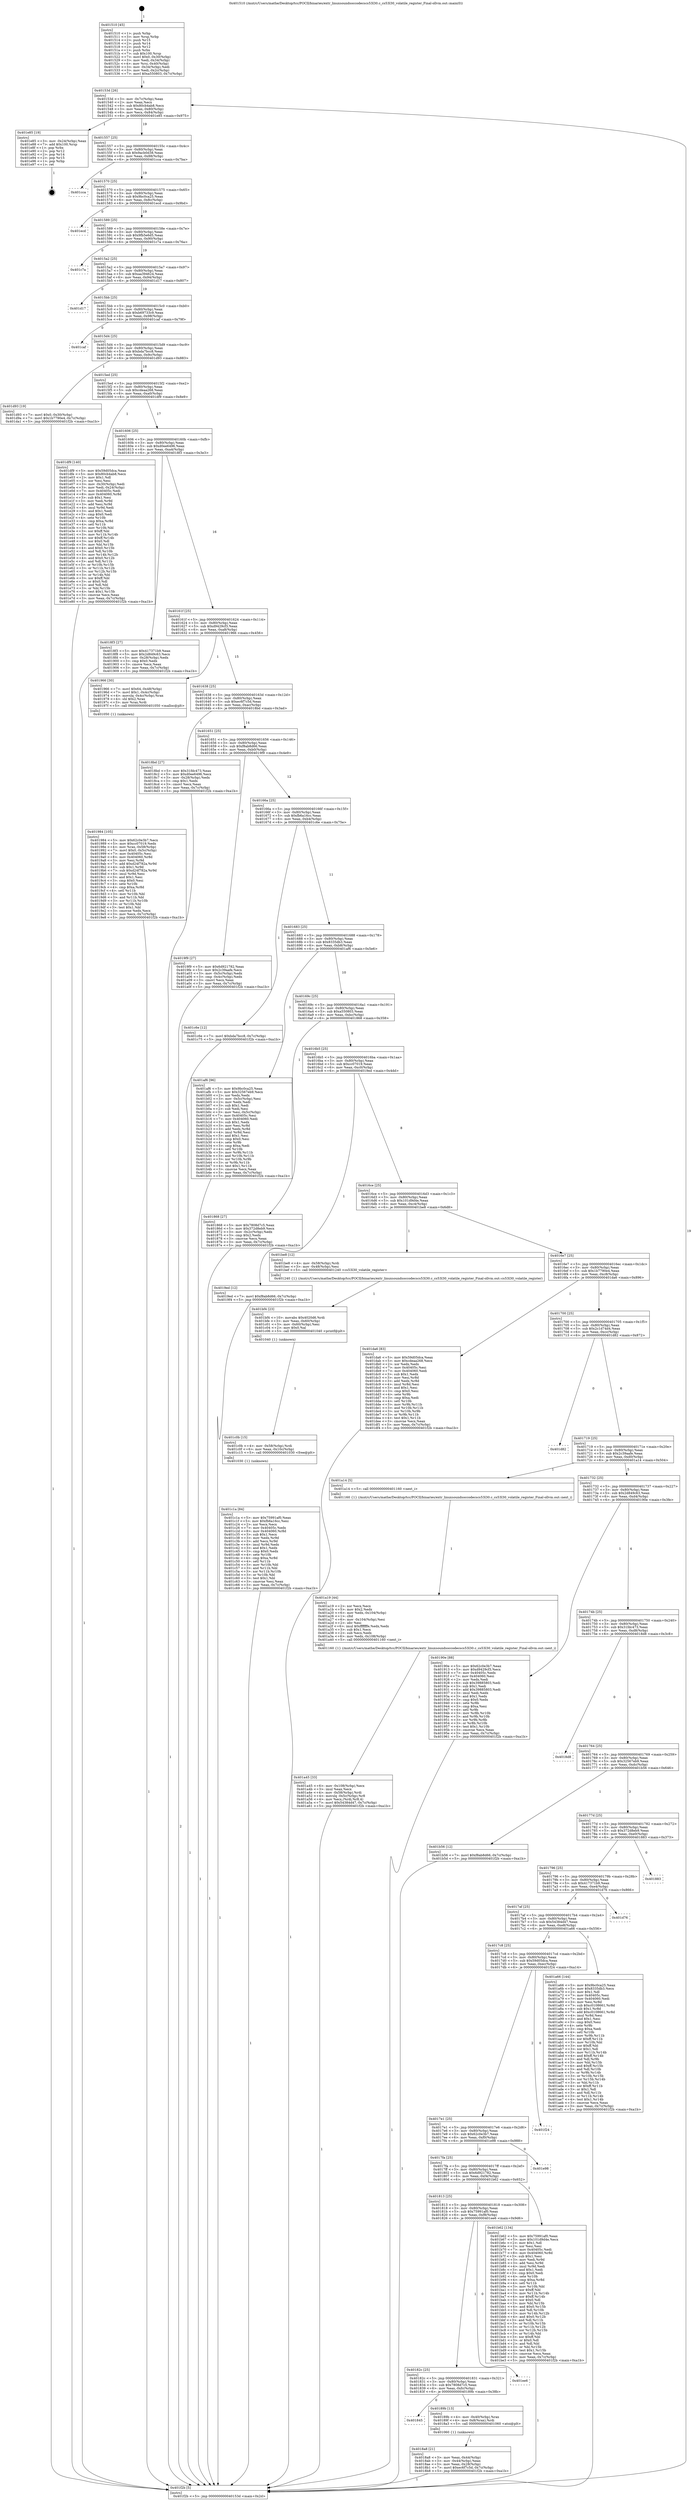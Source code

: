 digraph "0x401510" {
  label = "0x401510 (/mnt/c/Users/mathe/Desktop/tcc/POCII/binaries/extr_linuxsoundsoccodecscs53l30.c_cs53l30_volatile_register_Final-ollvm.out::main(0))"
  labelloc = "t"
  node[shape=record]

  Entry [label="",width=0.3,height=0.3,shape=circle,fillcolor=black,style=filled]
  "0x40153d" [label="{
     0x40153d [26]\l
     | [instrs]\l
     &nbsp;&nbsp;0x40153d \<+3\>: mov -0x7c(%rbp),%eax\l
     &nbsp;&nbsp;0x401540 \<+2\>: mov %eax,%ecx\l
     &nbsp;&nbsp;0x401542 \<+6\>: sub $0x80cb4ab8,%ecx\l
     &nbsp;&nbsp;0x401548 \<+3\>: mov %eax,-0x80(%rbp)\l
     &nbsp;&nbsp;0x40154b \<+6\>: mov %ecx,-0x84(%rbp)\l
     &nbsp;&nbsp;0x401551 \<+6\>: je 0000000000401e85 \<main+0x975\>\l
  }"]
  "0x401e85" [label="{
     0x401e85 [19]\l
     | [instrs]\l
     &nbsp;&nbsp;0x401e85 \<+3\>: mov -0x24(%rbp),%eax\l
     &nbsp;&nbsp;0x401e88 \<+7\>: add $0x100,%rsp\l
     &nbsp;&nbsp;0x401e8f \<+1\>: pop %rbx\l
     &nbsp;&nbsp;0x401e90 \<+2\>: pop %r12\l
     &nbsp;&nbsp;0x401e92 \<+2\>: pop %r14\l
     &nbsp;&nbsp;0x401e94 \<+2\>: pop %r15\l
     &nbsp;&nbsp;0x401e96 \<+1\>: pop %rbp\l
     &nbsp;&nbsp;0x401e97 \<+1\>: ret\l
  }"]
  "0x401557" [label="{
     0x401557 [25]\l
     | [instrs]\l
     &nbsp;&nbsp;0x401557 \<+5\>: jmp 000000000040155c \<main+0x4c\>\l
     &nbsp;&nbsp;0x40155c \<+3\>: mov -0x80(%rbp),%eax\l
     &nbsp;&nbsp;0x40155f \<+5\>: sub $0x9acb0d38,%eax\l
     &nbsp;&nbsp;0x401564 \<+6\>: mov %eax,-0x88(%rbp)\l
     &nbsp;&nbsp;0x40156a \<+6\>: je 0000000000401cca \<main+0x7ba\>\l
  }"]
  Exit [label="",width=0.3,height=0.3,shape=circle,fillcolor=black,style=filled,peripheries=2]
  "0x401cca" [label="{
     0x401cca\l
  }", style=dashed]
  "0x401570" [label="{
     0x401570 [25]\l
     | [instrs]\l
     &nbsp;&nbsp;0x401570 \<+5\>: jmp 0000000000401575 \<main+0x65\>\l
     &nbsp;&nbsp;0x401575 \<+3\>: mov -0x80(%rbp),%eax\l
     &nbsp;&nbsp;0x401578 \<+5\>: sub $0x9bc0ca25,%eax\l
     &nbsp;&nbsp;0x40157d \<+6\>: mov %eax,-0x8c(%rbp)\l
     &nbsp;&nbsp;0x401583 \<+6\>: je 0000000000401ecd \<main+0x9bd\>\l
  }"]
  "0x401c1a" [label="{
     0x401c1a [84]\l
     | [instrs]\l
     &nbsp;&nbsp;0x401c1a \<+5\>: mov $0x75991af0,%eax\l
     &nbsp;&nbsp;0x401c1f \<+5\>: mov $0xfb6a16cc,%esi\l
     &nbsp;&nbsp;0x401c24 \<+2\>: xor %ecx,%ecx\l
     &nbsp;&nbsp;0x401c26 \<+7\>: mov 0x40405c,%edx\l
     &nbsp;&nbsp;0x401c2d \<+8\>: mov 0x404060,%r8d\l
     &nbsp;&nbsp;0x401c35 \<+3\>: sub $0x1,%ecx\l
     &nbsp;&nbsp;0x401c38 \<+3\>: mov %edx,%r9d\l
     &nbsp;&nbsp;0x401c3b \<+3\>: add %ecx,%r9d\l
     &nbsp;&nbsp;0x401c3e \<+4\>: imul %r9d,%edx\l
     &nbsp;&nbsp;0x401c42 \<+3\>: and $0x1,%edx\l
     &nbsp;&nbsp;0x401c45 \<+3\>: cmp $0x0,%edx\l
     &nbsp;&nbsp;0x401c48 \<+4\>: sete %r10b\l
     &nbsp;&nbsp;0x401c4c \<+4\>: cmp $0xa,%r8d\l
     &nbsp;&nbsp;0x401c50 \<+4\>: setl %r11b\l
     &nbsp;&nbsp;0x401c54 \<+3\>: mov %r10b,%bl\l
     &nbsp;&nbsp;0x401c57 \<+3\>: and %r11b,%bl\l
     &nbsp;&nbsp;0x401c5a \<+3\>: xor %r11b,%r10b\l
     &nbsp;&nbsp;0x401c5d \<+3\>: or %r10b,%bl\l
     &nbsp;&nbsp;0x401c60 \<+3\>: test $0x1,%bl\l
     &nbsp;&nbsp;0x401c63 \<+3\>: cmovne %esi,%eax\l
     &nbsp;&nbsp;0x401c66 \<+3\>: mov %eax,-0x7c(%rbp)\l
     &nbsp;&nbsp;0x401c69 \<+5\>: jmp 0000000000401f2b \<main+0xa1b\>\l
  }"]
  "0x401ecd" [label="{
     0x401ecd\l
  }", style=dashed]
  "0x401589" [label="{
     0x401589 [25]\l
     | [instrs]\l
     &nbsp;&nbsp;0x401589 \<+5\>: jmp 000000000040158e \<main+0x7e\>\l
     &nbsp;&nbsp;0x40158e \<+3\>: mov -0x80(%rbp),%eax\l
     &nbsp;&nbsp;0x401591 \<+5\>: sub $0x9fb5e6d5,%eax\l
     &nbsp;&nbsp;0x401596 \<+6\>: mov %eax,-0x90(%rbp)\l
     &nbsp;&nbsp;0x40159c \<+6\>: je 0000000000401c7a \<main+0x76a\>\l
  }"]
  "0x401c0b" [label="{
     0x401c0b [15]\l
     | [instrs]\l
     &nbsp;&nbsp;0x401c0b \<+4\>: mov -0x58(%rbp),%rdi\l
     &nbsp;&nbsp;0x401c0f \<+6\>: mov %eax,-0x10c(%rbp)\l
     &nbsp;&nbsp;0x401c15 \<+5\>: call 0000000000401030 \<free@plt\>\l
     | [calls]\l
     &nbsp;&nbsp;0x401030 \{1\} (unknown)\l
  }"]
  "0x401c7a" [label="{
     0x401c7a\l
  }", style=dashed]
  "0x4015a2" [label="{
     0x4015a2 [25]\l
     | [instrs]\l
     &nbsp;&nbsp;0x4015a2 \<+5\>: jmp 00000000004015a7 \<main+0x97\>\l
     &nbsp;&nbsp;0x4015a7 \<+3\>: mov -0x80(%rbp),%eax\l
     &nbsp;&nbsp;0x4015aa \<+5\>: sub $0xaa394624,%eax\l
     &nbsp;&nbsp;0x4015af \<+6\>: mov %eax,-0x94(%rbp)\l
     &nbsp;&nbsp;0x4015b5 \<+6\>: je 0000000000401d17 \<main+0x807\>\l
  }"]
  "0x401bf4" [label="{
     0x401bf4 [23]\l
     | [instrs]\l
     &nbsp;&nbsp;0x401bf4 \<+10\>: movabs $0x4020d6,%rdi\l
     &nbsp;&nbsp;0x401bfe \<+3\>: mov %eax,-0x60(%rbp)\l
     &nbsp;&nbsp;0x401c01 \<+3\>: mov -0x60(%rbp),%esi\l
     &nbsp;&nbsp;0x401c04 \<+2\>: mov $0x0,%al\l
     &nbsp;&nbsp;0x401c06 \<+5\>: call 0000000000401040 \<printf@plt\>\l
     | [calls]\l
     &nbsp;&nbsp;0x401040 \{1\} (unknown)\l
  }"]
  "0x401d17" [label="{
     0x401d17\l
  }", style=dashed]
  "0x4015bb" [label="{
     0x4015bb [25]\l
     | [instrs]\l
     &nbsp;&nbsp;0x4015bb \<+5\>: jmp 00000000004015c0 \<main+0xb0\>\l
     &nbsp;&nbsp;0x4015c0 \<+3\>: mov -0x80(%rbp),%eax\l
     &nbsp;&nbsp;0x4015c3 \<+5\>: sub $0xb69733c9,%eax\l
     &nbsp;&nbsp;0x4015c8 \<+6\>: mov %eax,-0x98(%rbp)\l
     &nbsp;&nbsp;0x4015ce \<+6\>: je 0000000000401caf \<main+0x79f\>\l
  }"]
  "0x401a45" [label="{
     0x401a45 [33]\l
     | [instrs]\l
     &nbsp;&nbsp;0x401a45 \<+6\>: mov -0x108(%rbp),%ecx\l
     &nbsp;&nbsp;0x401a4b \<+3\>: imul %eax,%ecx\l
     &nbsp;&nbsp;0x401a4e \<+4\>: mov -0x58(%rbp),%rdi\l
     &nbsp;&nbsp;0x401a52 \<+4\>: movslq -0x5c(%rbp),%r8\l
     &nbsp;&nbsp;0x401a56 \<+4\>: mov %ecx,(%rdi,%r8,4)\l
     &nbsp;&nbsp;0x401a5a \<+7\>: movl $0x54384d47,-0x7c(%rbp)\l
     &nbsp;&nbsp;0x401a61 \<+5\>: jmp 0000000000401f2b \<main+0xa1b\>\l
  }"]
  "0x401caf" [label="{
     0x401caf\l
  }", style=dashed]
  "0x4015d4" [label="{
     0x4015d4 [25]\l
     | [instrs]\l
     &nbsp;&nbsp;0x4015d4 \<+5\>: jmp 00000000004015d9 \<main+0xc9\>\l
     &nbsp;&nbsp;0x4015d9 \<+3\>: mov -0x80(%rbp),%eax\l
     &nbsp;&nbsp;0x4015dc \<+5\>: sub $0xbda7bcc8,%eax\l
     &nbsp;&nbsp;0x4015e1 \<+6\>: mov %eax,-0x9c(%rbp)\l
     &nbsp;&nbsp;0x4015e7 \<+6\>: je 0000000000401d93 \<main+0x883\>\l
  }"]
  "0x401a19" [label="{
     0x401a19 [44]\l
     | [instrs]\l
     &nbsp;&nbsp;0x401a19 \<+2\>: xor %ecx,%ecx\l
     &nbsp;&nbsp;0x401a1b \<+5\>: mov $0x2,%edx\l
     &nbsp;&nbsp;0x401a20 \<+6\>: mov %edx,-0x104(%rbp)\l
     &nbsp;&nbsp;0x401a26 \<+1\>: cltd\l
     &nbsp;&nbsp;0x401a27 \<+6\>: mov -0x104(%rbp),%esi\l
     &nbsp;&nbsp;0x401a2d \<+2\>: idiv %esi\l
     &nbsp;&nbsp;0x401a2f \<+6\>: imul $0xfffffffe,%edx,%edx\l
     &nbsp;&nbsp;0x401a35 \<+3\>: sub $0x1,%ecx\l
     &nbsp;&nbsp;0x401a38 \<+2\>: sub %ecx,%edx\l
     &nbsp;&nbsp;0x401a3a \<+6\>: mov %edx,-0x108(%rbp)\l
     &nbsp;&nbsp;0x401a40 \<+5\>: call 0000000000401160 \<next_i\>\l
     | [calls]\l
     &nbsp;&nbsp;0x401160 \{1\} (/mnt/c/Users/mathe/Desktop/tcc/POCII/binaries/extr_linuxsoundsoccodecscs53l30.c_cs53l30_volatile_register_Final-ollvm.out::next_i)\l
  }"]
  "0x401d93" [label="{
     0x401d93 [19]\l
     | [instrs]\l
     &nbsp;&nbsp;0x401d93 \<+7\>: movl $0x0,-0x30(%rbp)\l
     &nbsp;&nbsp;0x401d9a \<+7\>: movl $0x1b7790e4,-0x7c(%rbp)\l
     &nbsp;&nbsp;0x401da1 \<+5\>: jmp 0000000000401f2b \<main+0xa1b\>\l
  }"]
  "0x4015ed" [label="{
     0x4015ed [25]\l
     | [instrs]\l
     &nbsp;&nbsp;0x4015ed \<+5\>: jmp 00000000004015f2 \<main+0xe2\>\l
     &nbsp;&nbsp;0x4015f2 \<+3\>: mov -0x80(%rbp),%eax\l
     &nbsp;&nbsp;0x4015f5 \<+5\>: sub $0xcdeaa268,%eax\l
     &nbsp;&nbsp;0x4015fa \<+6\>: mov %eax,-0xa0(%rbp)\l
     &nbsp;&nbsp;0x401600 \<+6\>: je 0000000000401df9 \<main+0x8e9\>\l
  }"]
  "0x401984" [label="{
     0x401984 [105]\l
     | [instrs]\l
     &nbsp;&nbsp;0x401984 \<+5\>: mov $0x62c0e3b7,%ecx\l
     &nbsp;&nbsp;0x401989 \<+5\>: mov $0xcc07019,%edx\l
     &nbsp;&nbsp;0x40198e \<+4\>: mov %rax,-0x58(%rbp)\l
     &nbsp;&nbsp;0x401992 \<+7\>: movl $0x0,-0x5c(%rbp)\l
     &nbsp;&nbsp;0x401999 \<+7\>: mov 0x40405c,%esi\l
     &nbsp;&nbsp;0x4019a0 \<+8\>: mov 0x404060,%r8d\l
     &nbsp;&nbsp;0x4019a8 \<+3\>: mov %esi,%r9d\l
     &nbsp;&nbsp;0x4019ab \<+7\>: add $0xd24f782a,%r9d\l
     &nbsp;&nbsp;0x4019b2 \<+4\>: sub $0x1,%r9d\l
     &nbsp;&nbsp;0x4019b6 \<+7\>: sub $0xd24f782a,%r9d\l
     &nbsp;&nbsp;0x4019bd \<+4\>: imul %r9d,%esi\l
     &nbsp;&nbsp;0x4019c1 \<+3\>: and $0x1,%esi\l
     &nbsp;&nbsp;0x4019c4 \<+3\>: cmp $0x0,%esi\l
     &nbsp;&nbsp;0x4019c7 \<+4\>: sete %r10b\l
     &nbsp;&nbsp;0x4019cb \<+4\>: cmp $0xa,%r8d\l
     &nbsp;&nbsp;0x4019cf \<+4\>: setl %r11b\l
     &nbsp;&nbsp;0x4019d3 \<+3\>: mov %r10b,%bl\l
     &nbsp;&nbsp;0x4019d6 \<+3\>: and %r11b,%bl\l
     &nbsp;&nbsp;0x4019d9 \<+3\>: xor %r11b,%r10b\l
     &nbsp;&nbsp;0x4019dc \<+3\>: or %r10b,%bl\l
     &nbsp;&nbsp;0x4019df \<+3\>: test $0x1,%bl\l
     &nbsp;&nbsp;0x4019e2 \<+3\>: cmovne %edx,%ecx\l
     &nbsp;&nbsp;0x4019e5 \<+3\>: mov %ecx,-0x7c(%rbp)\l
     &nbsp;&nbsp;0x4019e8 \<+5\>: jmp 0000000000401f2b \<main+0xa1b\>\l
  }"]
  "0x401df9" [label="{
     0x401df9 [140]\l
     | [instrs]\l
     &nbsp;&nbsp;0x401df9 \<+5\>: mov $0x59d05dca,%eax\l
     &nbsp;&nbsp;0x401dfe \<+5\>: mov $0x80cb4ab8,%ecx\l
     &nbsp;&nbsp;0x401e03 \<+2\>: mov $0x1,%dl\l
     &nbsp;&nbsp;0x401e05 \<+2\>: xor %esi,%esi\l
     &nbsp;&nbsp;0x401e07 \<+3\>: mov -0x30(%rbp),%edi\l
     &nbsp;&nbsp;0x401e0a \<+3\>: mov %edi,-0x24(%rbp)\l
     &nbsp;&nbsp;0x401e0d \<+7\>: mov 0x40405c,%edi\l
     &nbsp;&nbsp;0x401e14 \<+8\>: mov 0x404060,%r8d\l
     &nbsp;&nbsp;0x401e1c \<+3\>: sub $0x1,%esi\l
     &nbsp;&nbsp;0x401e1f \<+3\>: mov %edi,%r9d\l
     &nbsp;&nbsp;0x401e22 \<+3\>: add %esi,%r9d\l
     &nbsp;&nbsp;0x401e25 \<+4\>: imul %r9d,%edi\l
     &nbsp;&nbsp;0x401e29 \<+3\>: and $0x1,%edi\l
     &nbsp;&nbsp;0x401e2c \<+3\>: cmp $0x0,%edi\l
     &nbsp;&nbsp;0x401e2f \<+4\>: sete %r10b\l
     &nbsp;&nbsp;0x401e33 \<+4\>: cmp $0xa,%r8d\l
     &nbsp;&nbsp;0x401e37 \<+4\>: setl %r11b\l
     &nbsp;&nbsp;0x401e3b \<+3\>: mov %r10b,%bl\l
     &nbsp;&nbsp;0x401e3e \<+3\>: xor $0xff,%bl\l
     &nbsp;&nbsp;0x401e41 \<+3\>: mov %r11b,%r14b\l
     &nbsp;&nbsp;0x401e44 \<+4\>: xor $0xff,%r14b\l
     &nbsp;&nbsp;0x401e48 \<+3\>: xor $0x0,%dl\l
     &nbsp;&nbsp;0x401e4b \<+3\>: mov %bl,%r15b\l
     &nbsp;&nbsp;0x401e4e \<+4\>: and $0x0,%r15b\l
     &nbsp;&nbsp;0x401e52 \<+3\>: and %dl,%r10b\l
     &nbsp;&nbsp;0x401e55 \<+3\>: mov %r14b,%r12b\l
     &nbsp;&nbsp;0x401e58 \<+4\>: and $0x0,%r12b\l
     &nbsp;&nbsp;0x401e5c \<+3\>: and %dl,%r11b\l
     &nbsp;&nbsp;0x401e5f \<+3\>: or %r10b,%r15b\l
     &nbsp;&nbsp;0x401e62 \<+3\>: or %r11b,%r12b\l
     &nbsp;&nbsp;0x401e65 \<+3\>: xor %r12b,%r15b\l
     &nbsp;&nbsp;0x401e68 \<+3\>: or %r14b,%bl\l
     &nbsp;&nbsp;0x401e6b \<+3\>: xor $0xff,%bl\l
     &nbsp;&nbsp;0x401e6e \<+3\>: or $0x0,%dl\l
     &nbsp;&nbsp;0x401e71 \<+2\>: and %dl,%bl\l
     &nbsp;&nbsp;0x401e73 \<+3\>: or %bl,%r15b\l
     &nbsp;&nbsp;0x401e76 \<+4\>: test $0x1,%r15b\l
     &nbsp;&nbsp;0x401e7a \<+3\>: cmovne %ecx,%eax\l
     &nbsp;&nbsp;0x401e7d \<+3\>: mov %eax,-0x7c(%rbp)\l
     &nbsp;&nbsp;0x401e80 \<+5\>: jmp 0000000000401f2b \<main+0xa1b\>\l
  }"]
  "0x401606" [label="{
     0x401606 [25]\l
     | [instrs]\l
     &nbsp;&nbsp;0x401606 \<+5\>: jmp 000000000040160b \<main+0xfb\>\l
     &nbsp;&nbsp;0x40160b \<+3\>: mov -0x80(%rbp),%eax\l
     &nbsp;&nbsp;0x40160e \<+5\>: sub $0xd0ee6496,%eax\l
     &nbsp;&nbsp;0x401613 \<+6\>: mov %eax,-0xa4(%rbp)\l
     &nbsp;&nbsp;0x401619 \<+6\>: je 00000000004018f3 \<main+0x3e3\>\l
  }"]
  "0x4018a8" [label="{
     0x4018a8 [21]\l
     | [instrs]\l
     &nbsp;&nbsp;0x4018a8 \<+3\>: mov %eax,-0x44(%rbp)\l
     &nbsp;&nbsp;0x4018ab \<+3\>: mov -0x44(%rbp),%eax\l
     &nbsp;&nbsp;0x4018ae \<+3\>: mov %eax,-0x28(%rbp)\l
     &nbsp;&nbsp;0x4018b1 \<+7\>: movl $0xec6f7c5d,-0x7c(%rbp)\l
     &nbsp;&nbsp;0x4018b8 \<+5\>: jmp 0000000000401f2b \<main+0xa1b\>\l
  }"]
  "0x4018f3" [label="{
     0x4018f3 [27]\l
     | [instrs]\l
     &nbsp;&nbsp;0x4018f3 \<+5\>: mov $0x417371b9,%eax\l
     &nbsp;&nbsp;0x4018f8 \<+5\>: mov $0x2d849c63,%ecx\l
     &nbsp;&nbsp;0x4018fd \<+3\>: mov -0x28(%rbp),%edx\l
     &nbsp;&nbsp;0x401900 \<+3\>: cmp $0x0,%edx\l
     &nbsp;&nbsp;0x401903 \<+3\>: cmove %ecx,%eax\l
     &nbsp;&nbsp;0x401906 \<+3\>: mov %eax,-0x7c(%rbp)\l
     &nbsp;&nbsp;0x401909 \<+5\>: jmp 0000000000401f2b \<main+0xa1b\>\l
  }"]
  "0x40161f" [label="{
     0x40161f [25]\l
     | [instrs]\l
     &nbsp;&nbsp;0x40161f \<+5\>: jmp 0000000000401624 \<main+0x114\>\l
     &nbsp;&nbsp;0x401624 \<+3\>: mov -0x80(%rbp),%eax\l
     &nbsp;&nbsp;0x401627 \<+5\>: sub $0xd9429cf3,%eax\l
     &nbsp;&nbsp;0x40162c \<+6\>: mov %eax,-0xa8(%rbp)\l
     &nbsp;&nbsp;0x401632 \<+6\>: je 0000000000401966 \<main+0x456\>\l
  }"]
  "0x401845" [label="{
     0x401845\l
  }", style=dashed]
  "0x401966" [label="{
     0x401966 [30]\l
     | [instrs]\l
     &nbsp;&nbsp;0x401966 \<+7\>: movl $0x64,-0x48(%rbp)\l
     &nbsp;&nbsp;0x40196d \<+7\>: movl $0x1,-0x4c(%rbp)\l
     &nbsp;&nbsp;0x401974 \<+4\>: movslq -0x4c(%rbp),%rax\l
     &nbsp;&nbsp;0x401978 \<+4\>: shl $0x2,%rax\l
     &nbsp;&nbsp;0x40197c \<+3\>: mov %rax,%rdi\l
     &nbsp;&nbsp;0x40197f \<+5\>: call 0000000000401050 \<malloc@plt\>\l
     | [calls]\l
     &nbsp;&nbsp;0x401050 \{1\} (unknown)\l
  }"]
  "0x401638" [label="{
     0x401638 [25]\l
     | [instrs]\l
     &nbsp;&nbsp;0x401638 \<+5\>: jmp 000000000040163d \<main+0x12d\>\l
     &nbsp;&nbsp;0x40163d \<+3\>: mov -0x80(%rbp),%eax\l
     &nbsp;&nbsp;0x401640 \<+5\>: sub $0xec6f7c5d,%eax\l
     &nbsp;&nbsp;0x401645 \<+6\>: mov %eax,-0xac(%rbp)\l
     &nbsp;&nbsp;0x40164b \<+6\>: je 00000000004018bd \<main+0x3ad\>\l
  }"]
  "0x40189b" [label="{
     0x40189b [13]\l
     | [instrs]\l
     &nbsp;&nbsp;0x40189b \<+4\>: mov -0x40(%rbp),%rax\l
     &nbsp;&nbsp;0x40189f \<+4\>: mov 0x8(%rax),%rdi\l
     &nbsp;&nbsp;0x4018a3 \<+5\>: call 0000000000401060 \<atoi@plt\>\l
     | [calls]\l
     &nbsp;&nbsp;0x401060 \{1\} (unknown)\l
  }"]
  "0x4018bd" [label="{
     0x4018bd [27]\l
     | [instrs]\l
     &nbsp;&nbsp;0x4018bd \<+5\>: mov $0x31fdc473,%eax\l
     &nbsp;&nbsp;0x4018c2 \<+5\>: mov $0xd0ee6496,%ecx\l
     &nbsp;&nbsp;0x4018c7 \<+3\>: mov -0x28(%rbp),%edx\l
     &nbsp;&nbsp;0x4018ca \<+3\>: cmp $0x1,%edx\l
     &nbsp;&nbsp;0x4018cd \<+3\>: cmovl %ecx,%eax\l
     &nbsp;&nbsp;0x4018d0 \<+3\>: mov %eax,-0x7c(%rbp)\l
     &nbsp;&nbsp;0x4018d3 \<+5\>: jmp 0000000000401f2b \<main+0xa1b\>\l
  }"]
  "0x401651" [label="{
     0x401651 [25]\l
     | [instrs]\l
     &nbsp;&nbsp;0x401651 \<+5\>: jmp 0000000000401656 \<main+0x146\>\l
     &nbsp;&nbsp;0x401656 \<+3\>: mov -0x80(%rbp),%eax\l
     &nbsp;&nbsp;0x401659 \<+5\>: sub $0xf8ab8d66,%eax\l
     &nbsp;&nbsp;0x40165e \<+6\>: mov %eax,-0xb0(%rbp)\l
     &nbsp;&nbsp;0x401664 \<+6\>: je 00000000004019f9 \<main+0x4e9\>\l
  }"]
  "0x40182c" [label="{
     0x40182c [25]\l
     | [instrs]\l
     &nbsp;&nbsp;0x40182c \<+5\>: jmp 0000000000401831 \<main+0x321\>\l
     &nbsp;&nbsp;0x401831 \<+3\>: mov -0x80(%rbp),%eax\l
     &nbsp;&nbsp;0x401834 \<+5\>: sub $0x7808d7c5,%eax\l
     &nbsp;&nbsp;0x401839 \<+6\>: mov %eax,-0xfc(%rbp)\l
     &nbsp;&nbsp;0x40183f \<+6\>: je 000000000040189b \<main+0x38b\>\l
  }"]
  "0x4019f9" [label="{
     0x4019f9 [27]\l
     | [instrs]\l
     &nbsp;&nbsp;0x4019f9 \<+5\>: mov $0x6d921782,%eax\l
     &nbsp;&nbsp;0x4019fe \<+5\>: mov $0x2c39aafe,%ecx\l
     &nbsp;&nbsp;0x401a03 \<+3\>: mov -0x5c(%rbp),%edx\l
     &nbsp;&nbsp;0x401a06 \<+3\>: cmp -0x4c(%rbp),%edx\l
     &nbsp;&nbsp;0x401a09 \<+3\>: cmovl %ecx,%eax\l
     &nbsp;&nbsp;0x401a0c \<+3\>: mov %eax,-0x7c(%rbp)\l
     &nbsp;&nbsp;0x401a0f \<+5\>: jmp 0000000000401f2b \<main+0xa1b\>\l
  }"]
  "0x40166a" [label="{
     0x40166a [25]\l
     | [instrs]\l
     &nbsp;&nbsp;0x40166a \<+5\>: jmp 000000000040166f \<main+0x15f\>\l
     &nbsp;&nbsp;0x40166f \<+3\>: mov -0x80(%rbp),%eax\l
     &nbsp;&nbsp;0x401672 \<+5\>: sub $0xfb6a16cc,%eax\l
     &nbsp;&nbsp;0x401677 \<+6\>: mov %eax,-0xb4(%rbp)\l
     &nbsp;&nbsp;0x40167d \<+6\>: je 0000000000401c6e \<main+0x75e\>\l
  }"]
  "0x401ee6" [label="{
     0x401ee6\l
  }", style=dashed]
  "0x401c6e" [label="{
     0x401c6e [12]\l
     | [instrs]\l
     &nbsp;&nbsp;0x401c6e \<+7\>: movl $0xbda7bcc8,-0x7c(%rbp)\l
     &nbsp;&nbsp;0x401c75 \<+5\>: jmp 0000000000401f2b \<main+0xa1b\>\l
  }"]
  "0x401683" [label="{
     0x401683 [25]\l
     | [instrs]\l
     &nbsp;&nbsp;0x401683 \<+5\>: jmp 0000000000401688 \<main+0x178\>\l
     &nbsp;&nbsp;0x401688 \<+3\>: mov -0x80(%rbp),%eax\l
     &nbsp;&nbsp;0x40168b \<+5\>: sub $0x8335db3,%eax\l
     &nbsp;&nbsp;0x401690 \<+6\>: mov %eax,-0xb8(%rbp)\l
     &nbsp;&nbsp;0x401696 \<+6\>: je 0000000000401af6 \<main+0x5e6\>\l
  }"]
  "0x401813" [label="{
     0x401813 [25]\l
     | [instrs]\l
     &nbsp;&nbsp;0x401813 \<+5\>: jmp 0000000000401818 \<main+0x308\>\l
     &nbsp;&nbsp;0x401818 \<+3\>: mov -0x80(%rbp),%eax\l
     &nbsp;&nbsp;0x40181b \<+5\>: sub $0x75991af0,%eax\l
     &nbsp;&nbsp;0x401820 \<+6\>: mov %eax,-0xf8(%rbp)\l
     &nbsp;&nbsp;0x401826 \<+6\>: je 0000000000401ee6 \<main+0x9d6\>\l
  }"]
  "0x401af6" [label="{
     0x401af6 [96]\l
     | [instrs]\l
     &nbsp;&nbsp;0x401af6 \<+5\>: mov $0x9bc0ca25,%eax\l
     &nbsp;&nbsp;0x401afb \<+5\>: mov $0x32567eb9,%ecx\l
     &nbsp;&nbsp;0x401b00 \<+2\>: xor %edx,%edx\l
     &nbsp;&nbsp;0x401b02 \<+3\>: mov -0x5c(%rbp),%esi\l
     &nbsp;&nbsp;0x401b05 \<+2\>: mov %edx,%edi\l
     &nbsp;&nbsp;0x401b07 \<+3\>: sub $0x1,%edi\l
     &nbsp;&nbsp;0x401b0a \<+2\>: sub %edi,%esi\l
     &nbsp;&nbsp;0x401b0c \<+3\>: mov %esi,-0x5c(%rbp)\l
     &nbsp;&nbsp;0x401b0f \<+7\>: mov 0x40405c,%esi\l
     &nbsp;&nbsp;0x401b16 \<+7\>: mov 0x404060,%edi\l
     &nbsp;&nbsp;0x401b1d \<+3\>: sub $0x1,%edx\l
     &nbsp;&nbsp;0x401b20 \<+3\>: mov %esi,%r8d\l
     &nbsp;&nbsp;0x401b23 \<+3\>: add %edx,%r8d\l
     &nbsp;&nbsp;0x401b26 \<+4\>: imul %r8d,%esi\l
     &nbsp;&nbsp;0x401b2a \<+3\>: and $0x1,%esi\l
     &nbsp;&nbsp;0x401b2d \<+3\>: cmp $0x0,%esi\l
     &nbsp;&nbsp;0x401b30 \<+4\>: sete %r9b\l
     &nbsp;&nbsp;0x401b34 \<+3\>: cmp $0xa,%edi\l
     &nbsp;&nbsp;0x401b37 \<+4\>: setl %r10b\l
     &nbsp;&nbsp;0x401b3b \<+3\>: mov %r9b,%r11b\l
     &nbsp;&nbsp;0x401b3e \<+3\>: and %r10b,%r11b\l
     &nbsp;&nbsp;0x401b41 \<+3\>: xor %r10b,%r9b\l
     &nbsp;&nbsp;0x401b44 \<+3\>: or %r9b,%r11b\l
     &nbsp;&nbsp;0x401b47 \<+4\>: test $0x1,%r11b\l
     &nbsp;&nbsp;0x401b4b \<+3\>: cmovne %ecx,%eax\l
     &nbsp;&nbsp;0x401b4e \<+3\>: mov %eax,-0x7c(%rbp)\l
     &nbsp;&nbsp;0x401b51 \<+5\>: jmp 0000000000401f2b \<main+0xa1b\>\l
  }"]
  "0x40169c" [label="{
     0x40169c [25]\l
     | [instrs]\l
     &nbsp;&nbsp;0x40169c \<+5\>: jmp 00000000004016a1 \<main+0x191\>\l
     &nbsp;&nbsp;0x4016a1 \<+3\>: mov -0x80(%rbp),%eax\l
     &nbsp;&nbsp;0x4016a4 \<+5\>: sub $0xa550803,%eax\l
     &nbsp;&nbsp;0x4016a9 \<+6\>: mov %eax,-0xbc(%rbp)\l
     &nbsp;&nbsp;0x4016af \<+6\>: je 0000000000401868 \<main+0x358\>\l
  }"]
  "0x401b62" [label="{
     0x401b62 [134]\l
     | [instrs]\l
     &nbsp;&nbsp;0x401b62 \<+5\>: mov $0x75991af0,%eax\l
     &nbsp;&nbsp;0x401b67 \<+5\>: mov $0x101d9d4e,%ecx\l
     &nbsp;&nbsp;0x401b6c \<+2\>: mov $0x1,%dl\l
     &nbsp;&nbsp;0x401b6e \<+2\>: xor %esi,%esi\l
     &nbsp;&nbsp;0x401b70 \<+7\>: mov 0x40405c,%edi\l
     &nbsp;&nbsp;0x401b77 \<+8\>: mov 0x404060,%r8d\l
     &nbsp;&nbsp;0x401b7f \<+3\>: sub $0x1,%esi\l
     &nbsp;&nbsp;0x401b82 \<+3\>: mov %edi,%r9d\l
     &nbsp;&nbsp;0x401b85 \<+3\>: add %esi,%r9d\l
     &nbsp;&nbsp;0x401b88 \<+4\>: imul %r9d,%edi\l
     &nbsp;&nbsp;0x401b8c \<+3\>: and $0x1,%edi\l
     &nbsp;&nbsp;0x401b8f \<+3\>: cmp $0x0,%edi\l
     &nbsp;&nbsp;0x401b92 \<+4\>: sete %r10b\l
     &nbsp;&nbsp;0x401b96 \<+4\>: cmp $0xa,%r8d\l
     &nbsp;&nbsp;0x401b9a \<+4\>: setl %r11b\l
     &nbsp;&nbsp;0x401b9e \<+3\>: mov %r10b,%bl\l
     &nbsp;&nbsp;0x401ba1 \<+3\>: xor $0xff,%bl\l
     &nbsp;&nbsp;0x401ba4 \<+3\>: mov %r11b,%r14b\l
     &nbsp;&nbsp;0x401ba7 \<+4\>: xor $0xff,%r14b\l
     &nbsp;&nbsp;0x401bab \<+3\>: xor $0x0,%dl\l
     &nbsp;&nbsp;0x401bae \<+3\>: mov %bl,%r15b\l
     &nbsp;&nbsp;0x401bb1 \<+4\>: and $0x0,%r15b\l
     &nbsp;&nbsp;0x401bb5 \<+3\>: and %dl,%r10b\l
     &nbsp;&nbsp;0x401bb8 \<+3\>: mov %r14b,%r12b\l
     &nbsp;&nbsp;0x401bbb \<+4\>: and $0x0,%r12b\l
     &nbsp;&nbsp;0x401bbf \<+3\>: and %dl,%r11b\l
     &nbsp;&nbsp;0x401bc2 \<+3\>: or %r10b,%r15b\l
     &nbsp;&nbsp;0x401bc5 \<+3\>: or %r11b,%r12b\l
     &nbsp;&nbsp;0x401bc8 \<+3\>: xor %r12b,%r15b\l
     &nbsp;&nbsp;0x401bcb \<+3\>: or %r14b,%bl\l
     &nbsp;&nbsp;0x401bce \<+3\>: xor $0xff,%bl\l
     &nbsp;&nbsp;0x401bd1 \<+3\>: or $0x0,%dl\l
     &nbsp;&nbsp;0x401bd4 \<+2\>: and %dl,%bl\l
     &nbsp;&nbsp;0x401bd6 \<+3\>: or %bl,%r15b\l
     &nbsp;&nbsp;0x401bd9 \<+4\>: test $0x1,%r15b\l
     &nbsp;&nbsp;0x401bdd \<+3\>: cmovne %ecx,%eax\l
     &nbsp;&nbsp;0x401be0 \<+3\>: mov %eax,-0x7c(%rbp)\l
     &nbsp;&nbsp;0x401be3 \<+5\>: jmp 0000000000401f2b \<main+0xa1b\>\l
  }"]
  "0x401868" [label="{
     0x401868 [27]\l
     | [instrs]\l
     &nbsp;&nbsp;0x401868 \<+5\>: mov $0x7808d7c5,%eax\l
     &nbsp;&nbsp;0x40186d \<+5\>: mov $0x372d8eb9,%ecx\l
     &nbsp;&nbsp;0x401872 \<+3\>: mov -0x2c(%rbp),%edx\l
     &nbsp;&nbsp;0x401875 \<+3\>: cmp $0x2,%edx\l
     &nbsp;&nbsp;0x401878 \<+3\>: cmovne %ecx,%eax\l
     &nbsp;&nbsp;0x40187b \<+3\>: mov %eax,-0x7c(%rbp)\l
     &nbsp;&nbsp;0x40187e \<+5\>: jmp 0000000000401f2b \<main+0xa1b\>\l
  }"]
  "0x4016b5" [label="{
     0x4016b5 [25]\l
     | [instrs]\l
     &nbsp;&nbsp;0x4016b5 \<+5\>: jmp 00000000004016ba \<main+0x1aa\>\l
     &nbsp;&nbsp;0x4016ba \<+3\>: mov -0x80(%rbp),%eax\l
     &nbsp;&nbsp;0x4016bd \<+5\>: sub $0xcc07019,%eax\l
     &nbsp;&nbsp;0x4016c2 \<+6\>: mov %eax,-0xc0(%rbp)\l
     &nbsp;&nbsp;0x4016c8 \<+6\>: je 00000000004019ed \<main+0x4dd\>\l
  }"]
  "0x401f2b" [label="{
     0x401f2b [5]\l
     | [instrs]\l
     &nbsp;&nbsp;0x401f2b \<+5\>: jmp 000000000040153d \<main+0x2d\>\l
  }"]
  "0x401510" [label="{
     0x401510 [45]\l
     | [instrs]\l
     &nbsp;&nbsp;0x401510 \<+1\>: push %rbp\l
     &nbsp;&nbsp;0x401511 \<+3\>: mov %rsp,%rbp\l
     &nbsp;&nbsp;0x401514 \<+2\>: push %r15\l
     &nbsp;&nbsp;0x401516 \<+2\>: push %r14\l
     &nbsp;&nbsp;0x401518 \<+2\>: push %r12\l
     &nbsp;&nbsp;0x40151a \<+1\>: push %rbx\l
     &nbsp;&nbsp;0x40151b \<+7\>: sub $0x100,%rsp\l
     &nbsp;&nbsp;0x401522 \<+7\>: movl $0x0,-0x30(%rbp)\l
     &nbsp;&nbsp;0x401529 \<+3\>: mov %edi,-0x34(%rbp)\l
     &nbsp;&nbsp;0x40152c \<+4\>: mov %rsi,-0x40(%rbp)\l
     &nbsp;&nbsp;0x401530 \<+3\>: mov -0x34(%rbp),%edi\l
     &nbsp;&nbsp;0x401533 \<+3\>: mov %edi,-0x2c(%rbp)\l
     &nbsp;&nbsp;0x401536 \<+7\>: movl $0xa550803,-0x7c(%rbp)\l
  }"]
  "0x4017fa" [label="{
     0x4017fa [25]\l
     | [instrs]\l
     &nbsp;&nbsp;0x4017fa \<+5\>: jmp 00000000004017ff \<main+0x2ef\>\l
     &nbsp;&nbsp;0x4017ff \<+3\>: mov -0x80(%rbp),%eax\l
     &nbsp;&nbsp;0x401802 \<+5\>: sub $0x6d921782,%eax\l
     &nbsp;&nbsp;0x401807 \<+6\>: mov %eax,-0xf4(%rbp)\l
     &nbsp;&nbsp;0x40180d \<+6\>: je 0000000000401b62 \<main+0x652\>\l
  }"]
  "0x4019ed" [label="{
     0x4019ed [12]\l
     | [instrs]\l
     &nbsp;&nbsp;0x4019ed \<+7\>: movl $0xf8ab8d66,-0x7c(%rbp)\l
     &nbsp;&nbsp;0x4019f4 \<+5\>: jmp 0000000000401f2b \<main+0xa1b\>\l
  }"]
  "0x4016ce" [label="{
     0x4016ce [25]\l
     | [instrs]\l
     &nbsp;&nbsp;0x4016ce \<+5\>: jmp 00000000004016d3 \<main+0x1c3\>\l
     &nbsp;&nbsp;0x4016d3 \<+3\>: mov -0x80(%rbp),%eax\l
     &nbsp;&nbsp;0x4016d6 \<+5\>: sub $0x101d9d4e,%eax\l
     &nbsp;&nbsp;0x4016db \<+6\>: mov %eax,-0xc4(%rbp)\l
     &nbsp;&nbsp;0x4016e1 \<+6\>: je 0000000000401be8 \<main+0x6d8\>\l
  }"]
  "0x401e98" [label="{
     0x401e98\l
  }", style=dashed]
  "0x401be8" [label="{
     0x401be8 [12]\l
     | [instrs]\l
     &nbsp;&nbsp;0x401be8 \<+4\>: mov -0x58(%rbp),%rdi\l
     &nbsp;&nbsp;0x401bec \<+3\>: mov -0x48(%rbp),%esi\l
     &nbsp;&nbsp;0x401bef \<+5\>: call 0000000000401240 \<cs53l30_volatile_register\>\l
     | [calls]\l
     &nbsp;&nbsp;0x401240 \{1\} (/mnt/c/Users/mathe/Desktop/tcc/POCII/binaries/extr_linuxsoundsoccodecscs53l30.c_cs53l30_volatile_register_Final-ollvm.out::cs53l30_volatile_register)\l
  }"]
  "0x4016e7" [label="{
     0x4016e7 [25]\l
     | [instrs]\l
     &nbsp;&nbsp;0x4016e7 \<+5\>: jmp 00000000004016ec \<main+0x1dc\>\l
     &nbsp;&nbsp;0x4016ec \<+3\>: mov -0x80(%rbp),%eax\l
     &nbsp;&nbsp;0x4016ef \<+5\>: sub $0x1b7790e4,%eax\l
     &nbsp;&nbsp;0x4016f4 \<+6\>: mov %eax,-0xc8(%rbp)\l
     &nbsp;&nbsp;0x4016fa \<+6\>: je 0000000000401da6 \<main+0x896\>\l
  }"]
  "0x4017e1" [label="{
     0x4017e1 [25]\l
     | [instrs]\l
     &nbsp;&nbsp;0x4017e1 \<+5\>: jmp 00000000004017e6 \<main+0x2d6\>\l
     &nbsp;&nbsp;0x4017e6 \<+3\>: mov -0x80(%rbp),%eax\l
     &nbsp;&nbsp;0x4017e9 \<+5\>: sub $0x62c0e3b7,%eax\l
     &nbsp;&nbsp;0x4017ee \<+6\>: mov %eax,-0xf0(%rbp)\l
     &nbsp;&nbsp;0x4017f4 \<+6\>: je 0000000000401e98 \<main+0x988\>\l
  }"]
  "0x401da6" [label="{
     0x401da6 [83]\l
     | [instrs]\l
     &nbsp;&nbsp;0x401da6 \<+5\>: mov $0x59d05dca,%eax\l
     &nbsp;&nbsp;0x401dab \<+5\>: mov $0xcdeaa268,%ecx\l
     &nbsp;&nbsp;0x401db0 \<+2\>: xor %edx,%edx\l
     &nbsp;&nbsp;0x401db2 \<+7\>: mov 0x40405c,%esi\l
     &nbsp;&nbsp;0x401db9 \<+7\>: mov 0x404060,%edi\l
     &nbsp;&nbsp;0x401dc0 \<+3\>: sub $0x1,%edx\l
     &nbsp;&nbsp;0x401dc3 \<+3\>: mov %esi,%r8d\l
     &nbsp;&nbsp;0x401dc6 \<+3\>: add %edx,%r8d\l
     &nbsp;&nbsp;0x401dc9 \<+4\>: imul %r8d,%esi\l
     &nbsp;&nbsp;0x401dcd \<+3\>: and $0x1,%esi\l
     &nbsp;&nbsp;0x401dd0 \<+3\>: cmp $0x0,%esi\l
     &nbsp;&nbsp;0x401dd3 \<+4\>: sete %r9b\l
     &nbsp;&nbsp;0x401dd7 \<+3\>: cmp $0xa,%edi\l
     &nbsp;&nbsp;0x401dda \<+4\>: setl %r10b\l
     &nbsp;&nbsp;0x401dde \<+3\>: mov %r9b,%r11b\l
     &nbsp;&nbsp;0x401de1 \<+3\>: and %r10b,%r11b\l
     &nbsp;&nbsp;0x401de4 \<+3\>: xor %r10b,%r9b\l
     &nbsp;&nbsp;0x401de7 \<+3\>: or %r9b,%r11b\l
     &nbsp;&nbsp;0x401dea \<+4\>: test $0x1,%r11b\l
     &nbsp;&nbsp;0x401dee \<+3\>: cmovne %ecx,%eax\l
     &nbsp;&nbsp;0x401df1 \<+3\>: mov %eax,-0x7c(%rbp)\l
     &nbsp;&nbsp;0x401df4 \<+5\>: jmp 0000000000401f2b \<main+0xa1b\>\l
  }"]
  "0x401700" [label="{
     0x401700 [25]\l
     | [instrs]\l
     &nbsp;&nbsp;0x401700 \<+5\>: jmp 0000000000401705 \<main+0x1f5\>\l
     &nbsp;&nbsp;0x401705 \<+3\>: mov -0x80(%rbp),%eax\l
     &nbsp;&nbsp;0x401708 \<+5\>: sub $0x2c1d74d4,%eax\l
     &nbsp;&nbsp;0x40170d \<+6\>: mov %eax,-0xcc(%rbp)\l
     &nbsp;&nbsp;0x401713 \<+6\>: je 0000000000401d82 \<main+0x872\>\l
  }"]
  "0x401f24" [label="{
     0x401f24\l
  }", style=dashed]
  "0x401d82" [label="{
     0x401d82\l
  }", style=dashed]
  "0x401719" [label="{
     0x401719 [25]\l
     | [instrs]\l
     &nbsp;&nbsp;0x401719 \<+5\>: jmp 000000000040171e \<main+0x20e\>\l
     &nbsp;&nbsp;0x40171e \<+3\>: mov -0x80(%rbp),%eax\l
     &nbsp;&nbsp;0x401721 \<+5\>: sub $0x2c39aafe,%eax\l
     &nbsp;&nbsp;0x401726 \<+6\>: mov %eax,-0xd0(%rbp)\l
     &nbsp;&nbsp;0x40172c \<+6\>: je 0000000000401a14 \<main+0x504\>\l
  }"]
  "0x4017c8" [label="{
     0x4017c8 [25]\l
     | [instrs]\l
     &nbsp;&nbsp;0x4017c8 \<+5\>: jmp 00000000004017cd \<main+0x2bd\>\l
     &nbsp;&nbsp;0x4017cd \<+3\>: mov -0x80(%rbp),%eax\l
     &nbsp;&nbsp;0x4017d0 \<+5\>: sub $0x59d05dca,%eax\l
     &nbsp;&nbsp;0x4017d5 \<+6\>: mov %eax,-0xec(%rbp)\l
     &nbsp;&nbsp;0x4017db \<+6\>: je 0000000000401f24 \<main+0xa14\>\l
  }"]
  "0x401a14" [label="{
     0x401a14 [5]\l
     | [instrs]\l
     &nbsp;&nbsp;0x401a14 \<+5\>: call 0000000000401160 \<next_i\>\l
     | [calls]\l
     &nbsp;&nbsp;0x401160 \{1\} (/mnt/c/Users/mathe/Desktop/tcc/POCII/binaries/extr_linuxsoundsoccodecscs53l30.c_cs53l30_volatile_register_Final-ollvm.out::next_i)\l
  }"]
  "0x401732" [label="{
     0x401732 [25]\l
     | [instrs]\l
     &nbsp;&nbsp;0x401732 \<+5\>: jmp 0000000000401737 \<main+0x227\>\l
     &nbsp;&nbsp;0x401737 \<+3\>: mov -0x80(%rbp),%eax\l
     &nbsp;&nbsp;0x40173a \<+5\>: sub $0x2d849c63,%eax\l
     &nbsp;&nbsp;0x40173f \<+6\>: mov %eax,-0xd4(%rbp)\l
     &nbsp;&nbsp;0x401745 \<+6\>: je 000000000040190e \<main+0x3fe\>\l
  }"]
  "0x401a66" [label="{
     0x401a66 [144]\l
     | [instrs]\l
     &nbsp;&nbsp;0x401a66 \<+5\>: mov $0x9bc0ca25,%eax\l
     &nbsp;&nbsp;0x401a6b \<+5\>: mov $0x8335db3,%ecx\l
     &nbsp;&nbsp;0x401a70 \<+2\>: mov $0x1,%dl\l
     &nbsp;&nbsp;0x401a72 \<+7\>: mov 0x40405c,%esi\l
     &nbsp;&nbsp;0x401a79 \<+7\>: mov 0x404060,%edi\l
     &nbsp;&nbsp;0x401a80 \<+3\>: mov %esi,%r8d\l
     &nbsp;&nbsp;0x401a83 \<+7\>: sub $0xc0108661,%r8d\l
     &nbsp;&nbsp;0x401a8a \<+4\>: sub $0x1,%r8d\l
     &nbsp;&nbsp;0x401a8e \<+7\>: add $0xc0108661,%r8d\l
     &nbsp;&nbsp;0x401a95 \<+4\>: imul %r8d,%esi\l
     &nbsp;&nbsp;0x401a99 \<+3\>: and $0x1,%esi\l
     &nbsp;&nbsp;0x401a9c \<+3\>: cmp $0x0,%esi\l
     &nbsp;&nbsp;0x401a9f \<+4\>: sete %r9b\l
     &nbsp;&nbsp;0x401aa3 \<+3\>: cmp $0xa,%edi\l
     &nbsp;&nbsp;0x401aa6 \<+4\>: setl %r10b\l
     &nbsp;&nbsp;0x401aaa \<+3\>: mov %r9b,%r11b\l
     &nbsp;&nbsp;0x401aad \<+4\>: xor $0xff,%r11b\l
     &nbsp;&nbsp;0x401ab1 \<+3\>: mov %r10b,%bl\l
     &nbsp;&nbsp;0x401ab4 \<+3\>: xor $0xff,%bl\l
     &nbsp;&nbsp;0x401ab7 \<+3\>: xor $0x1,%dl\l
     &nbsp;&nbsp;0x401aba \<+3\>: mov %r11b,%r14b\l
     &nbsp;&nbsp;0x401abd \<+4\>: and $0xff,%r14b\l
     &nbsp;&nbsp;0x401ac1 \<+3\>: and %dl,%r9b\l
     &nbsp;&nbsp;0x401ac4 \<+3\>: mov %bl,%r15b\l
     &nbsp;&nbsp;0x401ac7 \<+4\>: and $0xff,%r15b\l
     &nbsp;&nbsp;0x401acb \<+3\>: and %dl,%r10b\l
     &nbsp;&nbsp;0x401ace \<+3\>: or %r9b,%r14b\l
     &nbsp;&nbsp;0x401ad1 \<+3\>: or %r10b,%r15b\l
     &nbsp;&nbsp;0x401ad4 \<+3\>: xor %r15b,%r14b\l
     &nbsp;&nbsp;0x401ad7 \<+3\>: or %bl,%r11b\l
     &nbsp;&nbsp;0x401ada \<+4\>: xor $0xff,%r11b\l
     &nbsp;&nbsp;0x401ade \<+3\>: or $0x1,%dl\l
     &nbsp;&nbsp;0x401ae1 \<+3\>: and %dl,%r11b\l
     &nbsp;&nbsp;0x401ae4 \<+3\>: or %r11b,%r14b\l
     &nbsp;&nbsp;0x401ae7 \<+4\>: test $0x1,%r14b\l
     &nbsp;&nbsp;0x401aeb \<+3\>: cmovne %ecx,%eax\l
     &nbsp;&nbsp;0x401aee \<+3\>: mov %eax,-0x7c(%rbp)\l
     &nbsp;&nbsp;0x401af1 \<+5\>: jmp 0000000000401f2b \<main+0xa1b\>\l
  }"]
  "0x40190e" [label="{
     0x40190e [88]\l
     | [instrs]\l
     &nbsp;&nbsp;0x40190e \<+5\>: mov $0x62c0e3b7,%eax\l
     &nbsp;&nbsp;0x401913 \<+5\>: mov $0xd9429cf3,%ecx\l
     &nbsp;&nbsp;0x401918 \<+7\>: mov 0x40405c,%edx\l
     &nbsp;&nbsp;0x40191f \<+7\>: mov 0x404060,%esi\l
     &nbsp;&nbsp;0x401926 \<+2\>: mov %edx,%edi\l
     &nbsp;&nbsp;0x401928 \<+6\>: sub $0x39885803,%edi\l
     &nbsp;&nbsp;0x40192e \<+3\>: sub $0x1,%edi\l
     &nbsp;&nbsp;0x401931 \<+6\>: add $0x39885803,%edi\l
     &nbsp;&nbsp;0x401937 \<+3\>: imul %edi,%edx\l
     &nbsp;&nbsp;0x40193a \<+3\>: and $0x1,%edx\l
     &nbsp;&nbsp;0x40193d \<+3\>: cmp $0x0,%edx\l
     &nbsp;&nbsp;0x401940 \<+4\>: sete %r8b\l
     &nbsp;&nbsp;0x401944 \<+3\>: cmp $0xa,%esi\l
     &nbsp;&nbsp;0x401947 \<+4\>: setl %r9b\l
     &nbsp;&nbsp;0x40194b \<+3\>: mov %r8b,%r10b\l
     &nbsp;&nbsp;0x40194e \<+3\>: and %r9b,%r10b\l
     &nbsp;&nbsp;0x401951 \<+3\>: xor %r9b,%r8b\l
     &nbsp;&nbsp;0x401954 \<+3\>: or %r8b,%r10b\l
     &nbsp;&nbsp;0x401957 \<+4\>: test $0x1,%r10b\l
     &nbsp;&nbsp;0x40195b \<+3\>: cmovne %ecx,%eax\l
     &nbsp;&nbsp;0x40195e \<+3\>: mov %eax,-0x7c(%rbp)\l
     &nbsp;&nbsp;0x401961 \<+5\>: jmp 0000000000401f2b \<main+0xa1b\>\l
  }"]
  "0x40174b" [label="{
     0x40174b [25]\l
     | [instrs]\l
     &nbsp;&nbsp;0x40174b \<+5\>: jmp 0000000000401750 \<main+0x240\>\l
     &nbsp;&nbsp;0x401750 \<+3\>: mov -0x80(%rbp),%eax\l
     &nbsp;&nbsp;0x401753 \<+5\>: sub $0x31fdc473,%eax\l
     &nbsp;&nbsp;0x401758 \<+6\>: mov %eax,-0xd8(%rbp)\l
     &nbsp;&nbsp;0x40175e \<+6\>: je 00000000004018d8 \<main+0x3c8\>\l
  }"]
  "0x4017af" [label="{
     0x4017af [25]\l
     | [instrs]\l
     &nbsp;&nbsp;0x4017af \<+5\>: jmp 00000000004017b4 \<main+0x2a4\>\l
     &nbsp;&nbsp;0x4017b4 \<+3\>: mov -0x80(%rbp),%eax\l
     &nbsp;&nbsp;0x4017b7 \<+5\>: sub $0x54384d47,%eax\l
     &nbsp;&nbsp;0x4017bc \<+6\>: mov %eax,-0xe8(%rbp)\l
     &nbsp;&nbsp;0x4017c2 \<+6\>: je 0000000000401a66 \<main+0x556\>\l
  }"]
  "0x4018d8" [label="{
     0x4018d8\l
  }", style=dashed]
  "0x401764" [label="{
     0x401764 [25]\l
     | [instrs]\l
     &nbsp;&nbsp;0x401764 \<+5\>: jmp 0000000000401769 \<main+0x259\>\l
     &nbsp;&nbsp;0x401769 \<+3\>: mov -0x80(%rbp),%eax\l
     &nbsp;&nbsp;0x40176c \<+5\>: sub $0x32567eb9,%eax\l
     &nbsp;&nbsp;0x401771 \<+6\>: mov %eax,-0xdc(%rbp)\l
     &nbsp;&nbsp;0x401777 \<+6\>: je 0000000000401b56 \<main+0x646\>\l
  }"]
  "0x401d76" [label="{
     0x401d76\l
  }", style=dashed]
  "0x401b56" [label="{
     0x401b56 [12]\l
     | [instrs]\l
     &nbsp;&nbsp;0x401b56 \<+7\>: movl $0xf8ab8d66,-0x7c(%rbp)\l
     &nbsp;&nbsp;0x401b5d \<+5\>: jmp 0000000000401f2b \<main+0xa1b\>\l
  }"]
  "0x40177d" [label="{
     0x40177d [25]\l
     | [instrs]\l
     &nbsp;&nbsp;0x40177d \<+5\>: jmp 0000000000401782 \<main+0x272\>\l
     &nbsp;&nbsp;0x401782 \<+3\>: mov -0x80(%rbp),%eax\l
     &nbsp;&nbsp;0x401785 \<+5\>: sub $0x372d8eb9,%eax\l
     &nbsp;&nbsp;0x40178a \<+6\>: mov %eax,-0xe0(%rbp)\l
     &nbsp;&nbsp;0x401790 \<+6\>: je 0000000000401883 \<main+0x373\>\l
  }"]
  "0x401796" [label="{
     0x401796 [25]\l
     | [instrs]\l
     &nbsp;&nbsp;0x401796 \<+5\>: jmp 000000000040179b \<main+0x28b\>\l
     &nbsp;&nbsp;0x40179b \<+3\>: mov -0x80(%rbp),%eax\l
     &nbsp;&nbsp;0x40179e \<+5\>: sub $0x417371b9,%eax\l
     &nbsp;&nbsp;0x4017a3 \<+6\>: mov %eax,-0xe4(%rbp)\l
     &nbsp;&nbsp;0x4017a9 \<+6\>: je 0000000000401d76 \<main+0x866\>\l
  }"]
  "0x401883" [label="{
     0x401883\l
  }", style=dashed]
  Entry -> "0x401510" [label=" 1"]
  "0x40153d" -> "0x401e85" [label=" 1"]
  "0x40153d" -> "0x401557" [label=" 19"]
  "0x401e85" -> Exit [label=" 1"]
  "0x401557" -> "0x401cca" [label=" 0"]
  "0x401557" -> "0x401570" [label=" 19"]
  "0x401df9" -> "0x401f2b" [label=" 1"]
  "0x401570" -> "0x401ecd" [label=" 0"]
  "0x401570" -> "0x401589" [label=" 19"]
  "0x401da6" -> "0x401f2b" [label=" 1"]
  "0x401589" -> "0x401c7a" [label=" 0"]
  "0x401589" -> "0x4015a2" [label=" 19"]
  "0x401d93" -> "0x401f2b" [label=" 1"]
  "0x4015a2" -> "0x401d17" [label=" 0"]
  "0x4015a2" -> "0x4015bb" [label=" 19"]
  "0x401c6e" -> "0x401f2b" [label=" 1"]
  "0x4015bb" -> "0x401caf" [label=" 0"]
  "0x4015bb" -> "0x4015d4" [label=" 19"]
  "0x401c1a" -> "0x401f2b" [label=" 1"]
  "0x4015d4" -> "0x401d93" [label=" 1"]
  "0x4015d4" -> "0x4015ed" [label=" 18"]
  "0x401c0b" -> "0x401c1a" [label=" 1"]
  "0x4015ed" -> "0x401df9" [label=" 1"]
  "0x4015ed" -> "0x401606" [label=" 17"]
  "0x401bf4" -> "0x401c0b" [label=" 1"]
  "0x401606" -> "0x4018f3" [label=" 1"]
  "0x401606" -> "0x40161f" [label=" 16"]
  "0x401be8" -> "0x401bf4" [label=" 1"]
  "0x40161f" -> "0x401966" [label=" 1"]
  "0x40161f" -> "0x401638" [label=" 15"]
  "0x401b62" -> "0x401f2b" [label=" 1"]
  "0x401638" -> "0x4018bd" [label=" 1"]
  "0x401638" -> "0x401651" [label=" 14"]
  "0x401b56" -> "0x401f2b" [label=" 1"]
  "0x401651" -> "0x4019f9" [label=" 2"]
  "0x401651" -> "0x40166a" [label=" 12"]
  "0x401a66" -> "0x401f2b" [label=" 1"]
  "0x40166a" -> "0x401c6e" [label=" 1"]
  "0x40166a" -> "0x401683" [label=" 11"]
  "0x401a45" -> "0x401f2b" [label=" 1"]
  "0x401683" -> "0x401af6" [label=" 1"]
  "0x401683" -> "0x40169c" [label=" 10"]
  "0x401a14" -> "0x401a19" [label=" 1"]
  "0x40169c" -> "0x401868" [label=" 1"]
  "0x40169c" -> "0x4016b5" [label=" 9"]
  "0x401868" -> "0x401f2b" [label=" 1"]
  "0x401510" -> "0x40153d" [label=" 1"]
  "0x401f2b" -> "0x40153d" [label=" 19"]
  "0x4019f9" -> "0x401f2b" [label=" 2"]
  "0x4016b5" -> "0x4019ed" [label=" 1"]
  "0x4016b5" -> "0x4016ce" [label=" 8"]
  "0x401984" -> "0x401f2b" [label=" 1"]
  "0x4016ce" -> "0x401be8" [label=" 1"]
  "0x4016ce" -> "0x4016e7" [label=" 7"]
  "0x401966" -> "0x401984" [label=" 1"]
  "0x4016e7" -> "0x401da6" [label=" 1"]
  "0x4016e7" -> "0x401700" [label=" 6"]
  "0x4018f3" -> "0x401f2b" [label=" 1"]
  "0x401700" -> "0x401d82" [label=" 0"]
  "0x401700" -> "0x401719" [label=" 6"]
  "0x4018bd" -> "0x401f2b" [label=" 1"]
  "0x401719" -> "0x401a14" [label=" 1"]
  "0x401719" -> "0x401732" [label=" 5"]
  "0x40189b" -> "0x4018a8" [label=" 1"]
  "0x401732" -> "0x40190e" [label=" 1"]
  "0x401732" -> "0x40174b" [label=" 4"]
  "0x40182c" -> "0x401845" [label=" 0"]
  "0x40174b" -> "0x4018d8" [label=" 0"]
  "0x40174b" -> "0x401764" [label=" 4"]
  "0x401af6" -> "0x401f2b" [label=" 1"]
  "0x401764" -> "0x401b56" [label=" 1"]
  "0x401764" -> "0x40177d" [label=" 3"]
  "0x401813" -> "0x40182c" [label=" 1"]
  "0x40177d" -> "0x401883" [label=" 0"]
  "0x40177d" -> "0x401796" [label=" 3"]
  "0x401813" -> "0x401ee6" [label=" 0"]
  "0x401796" -> "0x401d76" [label=" 0"]
  "0x401796" -> "0x4017af" [label=" 3"]
  "0x40182c" -> "0x40189b" [label=" 1"]
  "0x4017af" -> "0x401a66" [label=" 1"]
  "0x4017af" -> "0x4017c8" [label=" 2"]
  "0x4018a8" -> "0x401f2b" [label=" 1"]
  "0x4017c8" -> "0x401f24" [label=" 0"]
  "0x4017c8" -> "0x4017e1" [label=" 2"]
  "0x40190e" -> "0x401f2b" [label=" 1"]
  "0x4017e1" -> "0x401e98" [label=" 0"]
  "0x4017e1" -> "0x4017fa" [label=" 2"]
  "0x4019ed" -> "0x401f2b" [label=" 1"]
  "0x4017fa" -> "0x401b62" [label=" 1"]
  "0x4017fa" -> "0x401813" [label=" 1"]
  "0x401a19" -> "0x401a45" [label=" 1"]
}
